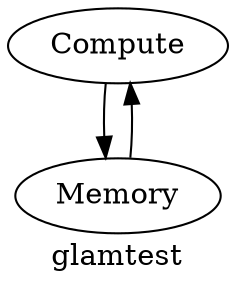 digraph G {
  1 [label="Compute",data_type=int64,distance=2,operation=add,length=2]
  2 [label="Memory",data_type=int64,distance=1,operation=load,length=1,stride=4,mask=24]
  1 -> 2 [label="",type=0]
  2 -> 1 [label="",type=1,condition=500000]
  module_name="test"
  function_name="test"
  label="glamtest"
}

